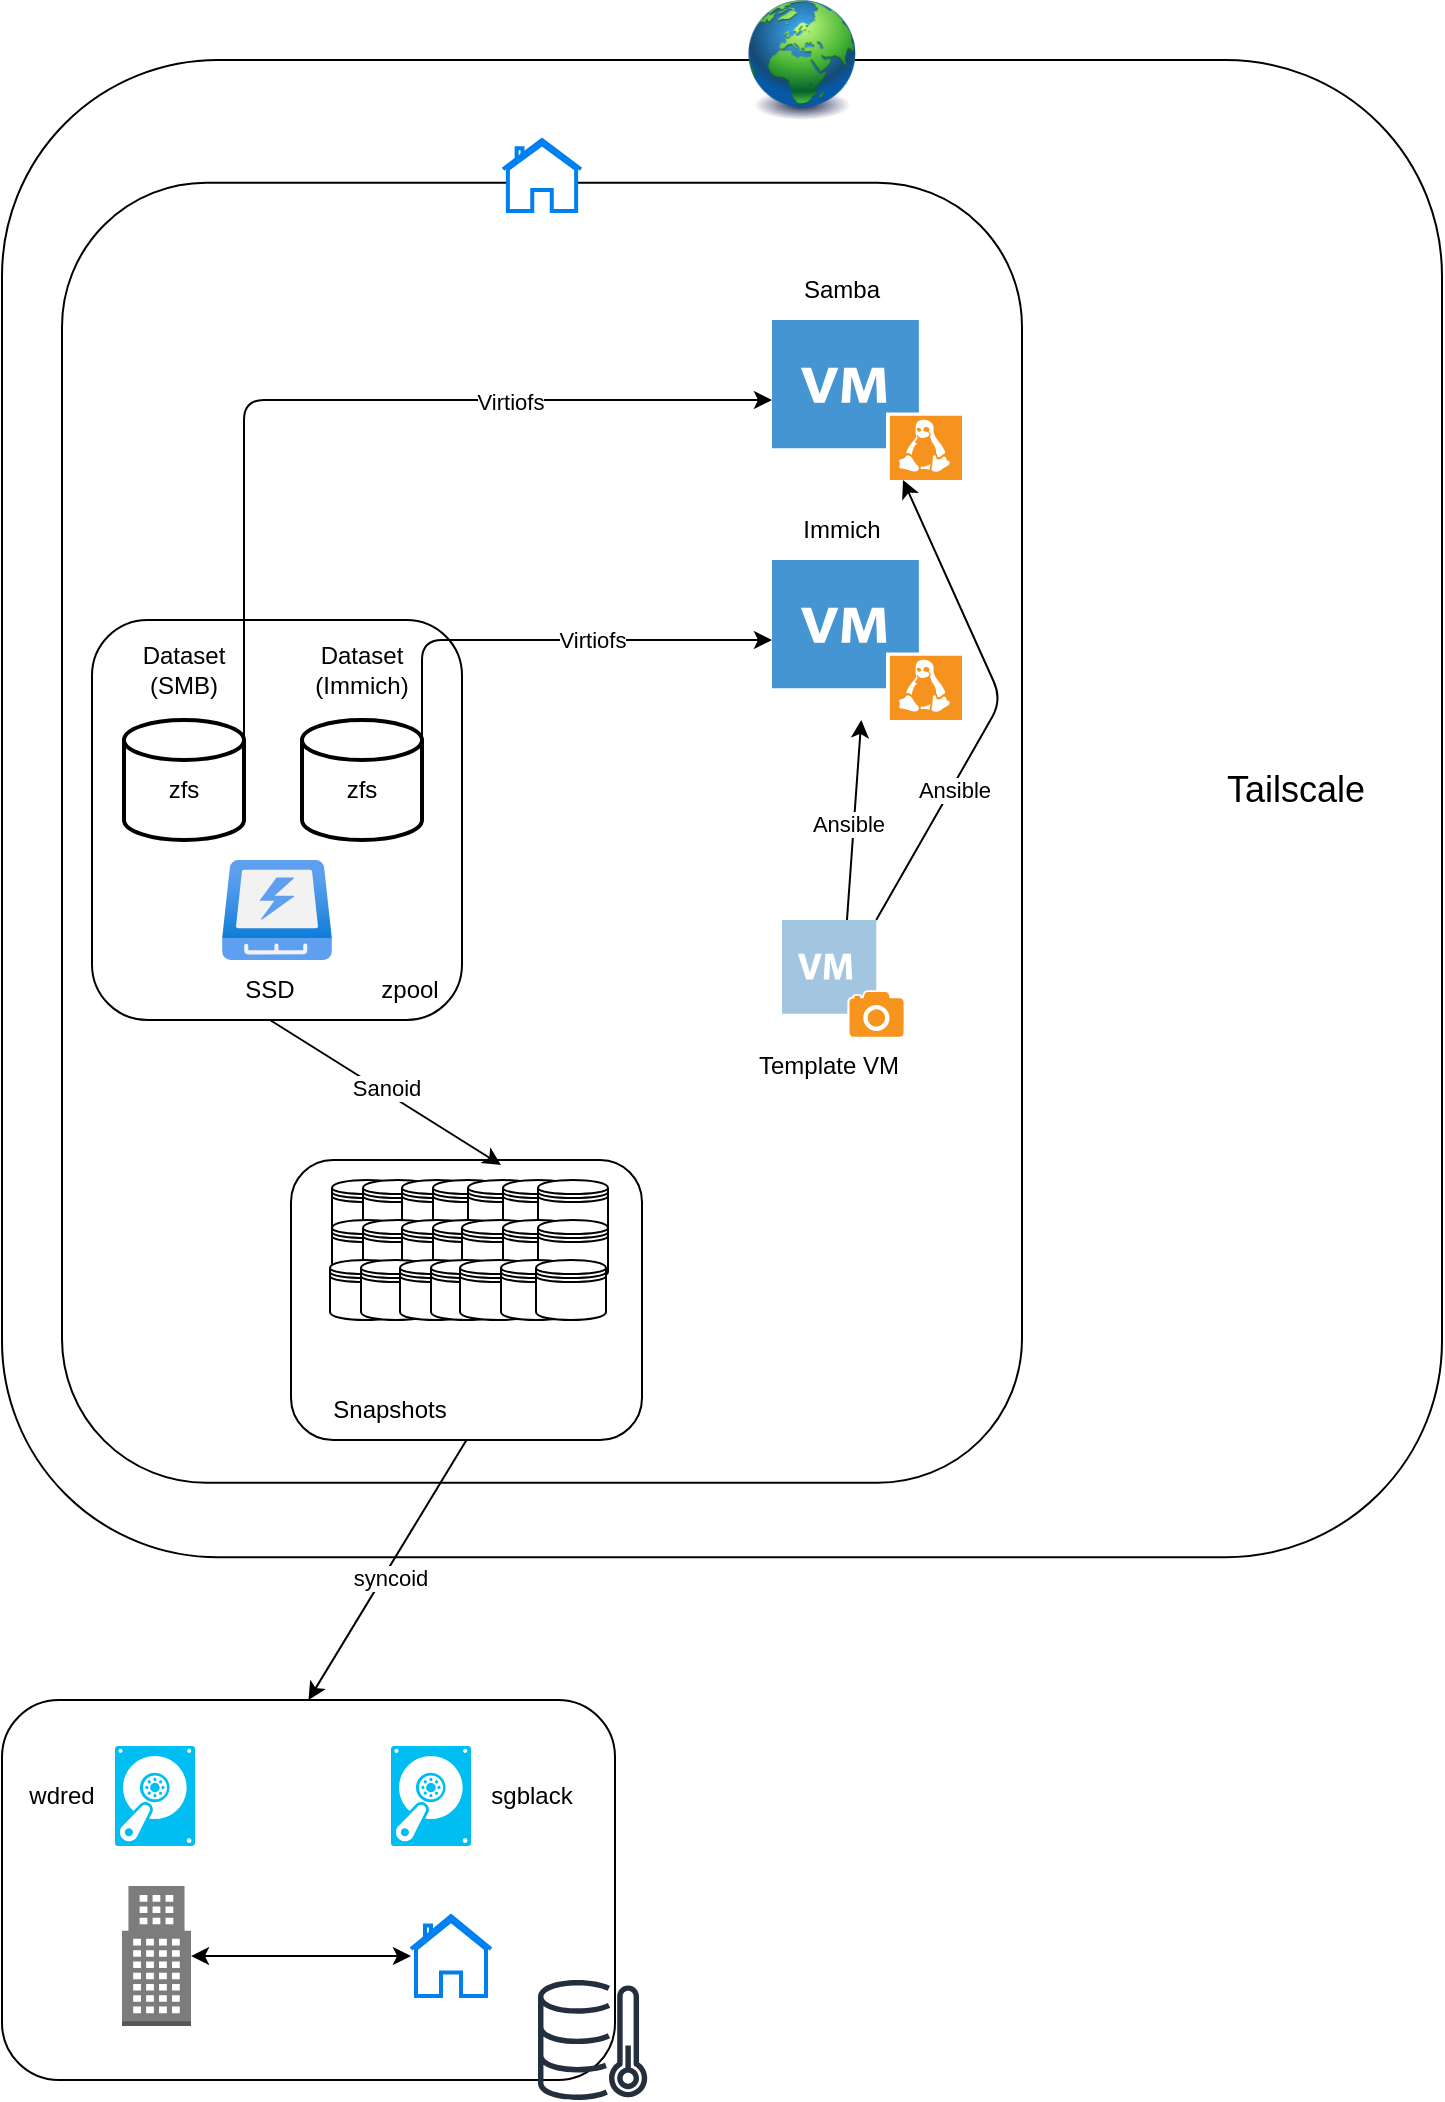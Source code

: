<mxfile>
    <diagram id="UHk2xnjYhgRBFFR_S6qz" name="Page-1">
        <mxGraphModel dx="1163" dy="2137" grid="1" gridSize="10" guides="1" tooltips="1" connect="1" arrows="1" fold="1" page="1" pageScale="1" pageWidth="827" pageHeight="1169" math="0" shadow="0">
            <root>
                <mxCell id="0"/>
                <mxCell id="1" parent="0"/>
                <mxCell id="4" value="" style="rounded=1;whiteSpace=wrap;html=1;fillColor=none;" vertex="1" parent="1">
                    <mxGeometry x="30" y="41.38" width="480" height="650" as="geometry"/>
                </mxCell>
                <mxCell id="77" value="" style="rounded=1;whiteSpace=wrap;html=1;fillColor=none;" vertex="1" parent="1">
                    <mxGeometry y="-20" width="720" height="748.62" as="geometry"/>
                </mxCell>
                <mxCell id="107" style="edgeStyle=none;html=1;exitX=0.5;exitY=1;exitDx=0;exitDy=0;entryX=0.5;entryY=0;entryDx=0;entryDy=0;" edge="1" parent="1" source="73" target="71">
                    <mxGeometry relative="1" as="geometry"/>
                </mxCell>
                <mxCell id="108" value="syncoid" style="edgeLabel;html=1;align=center;verticalAlign=middle;resizable=0;points=[];" vertex="1" connectable="0" parent="107">
                    <mxGeometry x="0.032" y="3" relative="1" as="geometry">
                        <mxPoint as="offset"/>
                    </mxGeometry>
                </mxCell>
                <mxCell id="73" value="" style="rounded=1;whiteSpace=wrap;html=1;fillColor=none;" vertex="1" parent="1">
                    <mxGeometry x="144.5" y="530" width="175.5" height="140" as="geometry"/>
                </mxCell>
                <mxCell id="30" value="" style="rounded=1;whiteSpace=wrap;html=1;fillColor=none;" vertex="1" parent="1">
                    <mxGeometry x="45" y="260" width="185" height="200" as="geometry"/>
                </mxCell>
                <mxCell id="71" value="" style="rounded=1;whiteSpace=wrap;html=1;fillColor=none;" vertex="1" parent="1">
                    <mxGeometry y="800" width="306.5" height="190" as="geometry"/>
                </mxCell>
                <mxCell id="5" value="" style="image;aspect=fixed;html=1;points=[];align=center;fontSize=12;image=img/lib/azure2/general/SSD.svg;" vertex="1" parent="1">
                    <mxGeometry x="110" y="380" width="55" height="50" as="geometry"/>
                </mxCell>
                <mxCell id="8" value="" style="shadow=0;dashed=0;html=1;strokeColor=none;fillColor=#4495D1;labelPosition=center;verticalLabelPosition=bottom;verticalAlign=top;align=center;outlineConnect=0;shape=mxgraph.veeam.vm_linux;" vertex="1" parent="1">
                    <mxGeometry x="385" y="110" width="95" height="80" as="geometry"/>
                </mxCell>
                <mxCell id="9" value="" style="shadow=0;dashed=0;html=1;strokeColor=none;fillColor=#4495D1;labelPosition=center;verticalLabelPosition=bottom;verticalAlign=top;align=center;outlineConnect=0;shape=mxgraph.veeam.vm_linux;" vertex="1" parent="1">
                    <mxGeometry x="385" y="230" width="95" height="80" as="geometry"/>
                </mxCell>
                <mxCell id="29" style="edgeStyle=none;html=1;exitX=1;exitY=0.5;exitDx=0;exitDy=0;exitPerimeter=0;" edge="1" parent="1" source="11" target="8">
                    <mxGeometry relative="1" as="geometry">
                        <Array as="points">
                            <mxPoint x="121" y="150"/>
                        </Array>
                    </mxGeometry>
                </mxCell>
                <mxCell id="68" value="Virtiofs" style="edgeLabel;html=1;align=center;verticalAlign=middle;resizable=0;points=[];" vertex="1" connectable="0" parent="29">
                    <mxGeometry x="0.42" y="-1" relative="1" as="geometry">
                        <mxPoint as="offset"/>
                    </mxGeometry>
                </mxCell>
                <mxCell id="11" value="" style="strokeWidth=2;html=1;shape=mxgraph.flowchart.database;whiteSpace=wrap;" vertex="1" parent="1">
                    <mxGeometry x="61" y="310" width="60" height="60" as="geometry"/>
                </mxCell>
                <mxCell id="25" style="edgeStyle=none;html=1;exitX=1;exitY=0.5;exitDx=0;exitDy=0;exitPerimeter=0;" edge="1" parent="1" source="12" target="9">
                    <mxGeometry relative="1" as="geometry">
                        <Array as="points">
                            <mxPoint x="210" y="270"/>
                        </Array>
                    </mxGeometry>
                </mxCell>
                <mxCell id="67" value="Virtiofs" style="edgeLabel;html=1;align=center;verticalAlign=middle;resizable=0;points=[];" vertex="1" connectable="0" parent="25">
                    <mxGeometry x="0.26" relative="1" as="geometry">
                        <mxPoint as="offset"/>
                    </mxGeometry>
                </mxCell>
                <mxCell id="12" value="" style="strokeWidth=2;html=1;shape=mxgraph.flowchart.database;whiteSpace=wrap;" vertex="1" parent="1">
                    <mxGeometry x="150" y="310" width="60" height="60" as="geometry"/>
                </mxCell>
                <mxCell id="104" style="edgeStyle=none;html=1;exitX=0.5;exitY=1;exitDx=0;exitDy=0;entryX=0;entryY=0.75;entryDx=0;entryDy=0;" edge="1" parent="1" source="13">
                    <mxGeometry relative="1" as="geometry">
                        <mxPoint x="249.5" y="532.5" as="targetPoint"/>
                    </mxGeometry>
                </mxCell>
                <mxCell id="105" value="Sanoid" style="edgeLabel;html=1;align=center;verticalAlign=middle;resizable=0;points=[];" vertex="1" connectable="0" parent="104">
                    <mxGeometry x="-0.009" y="2" relative="1" as="geometry">
                        <mxPoint as="offset"/>
                    </mxGeometry>
                </mxCell>
                <mxCell id="13" value="SSD" style="text;strokeColor=none;align=center;fillColor=none;html=1;verticalAlign=middle;whiteSpace=wrap;rounded=0;" vertex="1" parent="1">
                    <mxGeometry x="104" y="430" width="60" height="30" as="geometry"/>
                </mxCell>
                <mxCell id="14" value="Dataset&lt;div&gt;(SMB)&lt;/div&gt;" style="text;strokeColor=none;align=center;fillColor=none;html=1;verticalAlign=middle;whiteSpace=wrap;rounded=0;" vertex="1" parent="1">
                    <mxGeometry x="61" y="270" width="60" height="30" as="geometry"/>
                </mxCell>
                <mxCell id="15" value="Dataset (Immich)" style="text;strokeColor=none;align=center;fillColor=none;html=1;verticalAlign=middle;whiteSpace=wrap;rounded=0;" vertex="1" parent="1">
                    <mxGeometry x="150" y="270" width="60" height="30" as="geometry"/>
                </mxCell>
                <mxCell id="31" value="Samba" style="text;strokeColor=none;align=center;fillColor=none;html=1;verticalAlign=middle;whiteSpace=wrap;rounded=0;" vertex="1" parent="1">
                    <mxGeometry x="390" y="80" width="60" height="30" as="geometry"/>
                </mxCell>
                <mxCell id="32" value="Immich" style="text;strokeColor=none;align=center;fillColor=none;html=1;verticalAlign=middle;whiteSpace=wrap;rounded=0;" vertex="1" parent="1">
                    <mxGeometry x="390" y="200" width="60" height="30" as="geometry"/>
                </mxCell>
                <mxCell id="34" value="" style="verticalLabelPosition=bottom;html=1;verticalAlign=top;align=center;strokeColor=none;fillColor=#00BEF2;shape=mxgraph.azure.vhd;pointerEvents=1;" vertex="1" parent="1">
                    <mxGeometry x="56.5" y="823.01" width="40" height="50" as="geometry"/>
                </mxCell>
                <mxCell id="35" value="" style="verticalLabelPosition=bottom;html=1;verticalAlign=top;align=center;strokeColor=none;fillColor=#00BEF2;shape=mxgraph.azure.vhd;pointerEvents=1;" vertex="1" parent="1">
                    <mxGeometry x="194.5" y="823.01" width="40" height="50" as="geometry"/>
                </mxCell>
                <mxCell id="36" value="sgblack" style="text;strokeColor=none;align=center;fillColor=none;html=1;verticalAlign=middle;whiteSpace=wrap;rounded=0;" vertex="1" parent="1">
                    <mxGeometry x="234.5" y="833.01" width="60" height="30" as="geometry"/>
                </mxCell>
                <mxCell id="37" value="wdred" style="text;strokeColor=none;align=center;fillColor=none;html=1;verticalAlign=middle;whiteSpace=wrap;rounded=0;" vertex="1" parent="1">
                    <mxGeometry y="833.01" width="60" height="30" as="geometry"/>
                </mxCell>
                <mxCell id="42" value="" style="html=1;verticalLabelPosition=bottom;align=center;labelBackgroundColor=#ffffff;verticalAlign=top;strokeWidth=2;strokeColor=#0080F0;shadow=0;dashed=0;shape=mxgraph.ios7.icons.home;" vertex="1" parent="1">
                    <mxGeometry x="250.5" y="20" width="39" height="35.5" as="geometry"/>
                </mxCell>
                <mxCell id="44" value="zfs" style="text;strokeColor=none;align=center;fillColor=none;html=1;verticalAlign=middle;whiteSpace=wrap;rounded=0;" vertex="1" parent="1">
                    <mxGeometry x="150" y="330" width="60" height="30" as="geometry"/>
                </mxCell>
                <mxCell id="46" value="zfs" style="text;strokeColor=none;align=center;fillColor=none;html=1;verticalAlign=middle;whiteSpace=wrap;rounded=0;" vertex="1" parent="1">
                    <mxGeometry x="61" y="330" width="60" height="30" as="geometry"/>
                </mxCell>
                <mxCell id="47" value="zpool" style="text;strokeColor=none;align=center;fillColor=none;html=1;verticalAlign=middle;whiteSpace=wrap;rounded=0;" vertex="1" parent="1">
                    <mxGeometry x="174" y="430" width="60" height="30" as="geometry"/>
                </mxCell>
                <mxCell id="48" value="" style="outlineConnect=0;dashed=0;verticalLabelPosition=bottom;verticalAlign=top;align=center;html=1;shape=mxgraph.aws3.office_building;fillColor=#7D7C7C;gradientColor=none;" vertex="1" parent="1">
                    <mxGeometry x="60" y="893.01" width="34.5" height="70" as="geometry"/>
                </mxCell>
                <mxCell id="49" value="" style="html=1;verticalLabelPosition=bottom;align=center;labelBackgroundColor=#ffffff;verticalAlign=top;strokeWidth=2;strokeColor=#0080F0;shadow=0;dashed=0;shape=mxgraph.ios7.icons.home;" vertex="1" parent="1">
                    <mxGeometry x="204.5" y="908.01" width="40" height="40" as="geometry"/>
                </mxCell>
                <mxCell id="50" style="edgeStyle=none;html=1;entryX=1;entryY=0.5;entryDx=0;entryDy=0;entryPerimeter=0;startArrow=classic;startFill=1;" edge="1" parent="1" source="49" target="48">
                    <mxGeometry relative="1" as="geometry"/>
                </mxCell>
                <mxCell id="52" value="" style="image;html=1;image=img/lib/clip_art/general/Earth_globe_128x128.png" vertex="1" parent="1">
                    <mxGeometry x="363" y="-50" width="74" height="60" as="geometry"/>
                </mxCell>
                <mxCell id="54" value="Template VM" style="text;strokeColor=none;align=center;fillColor=none;html=1;verticalAlign=middle;whiteSpace=wrap;rounded=0;" vertex="1" parent="1">
                    <mxGeometry x="376" y="468.4" width="75" height="30" as="geometry"/>
                </mxCell>
                <mxCell id="61" style="edgeStyle=none;html=1;" edge="1" parent="1" source="60" target="9">
                    <mxGeometry relative="1" as="geometry"/>
                </mxCell>
                <mxCell id="66" value="Ansible" style="edgeLabel;html=1;align=center;verticalAlign=middle;resizable=0;points=[];" vertex="1" connectable="0" parent="61">
                    <mxGeometry x="-0.04" y="3" relative="1" as="geometry">
                        <mxPoint as="offset"/>
                    </mxGeometry>
                </mxCell>
                <mxCell id="62" style="edgeStyle=none;html=1;" edge="1" parent="1" source="60" target="8">
                    <mxGeometry relative="1" as="geometry">
                        <Array as="points">
                            <mxPoint x="500" y="300"/>
                        </Array>
                    </mxGeometry>
                </mxCell>
                <mxCell id="65" value="Ansible" style="edgeLabel;html=1;align=center;verticalAlign=middle;resizable=0;points=[];" vertex="1" connectable="0" parent="62">
                    <mxGeometry x="-0.389" y="-1" relative="1" as="geometry">
                        <mxPoint as="offset"/>
                    </mxGeometry>
                </mxCell>
                <mxCell id="60" value="" style="shadow=0;dashed=0;html=1;strokeColor=none;fillColor=#A2C6E0;labelPosition=center;verticalLabelPosition=bottom;verticalAlign=top;align=center;outlineConnect=0;shape=mxgraph.veeam.vm_snapshot;" vertex="1" parent="1">
                    <mxGeometry x="390" y="410" width="60.8" height="58.4" as="geometry"/>
                </mxCell>
                <mxCell id="78" value="&lt;font style=&quot;font-size: 18px;&quot;&gt;Tailscale&lt;/font&gt;" style="text;strokeColor=none;align=center;fillColor=none;html=1;verticalAlign=middle;whiteSpace=wrap;rounded=0;" vertex="1" parent="1">
                    <mxGeometry x="617" y="330" width="60" height="30" as="geometry"/>
                </mxCell>
                <mxCell id="79" value="" style="shape=image;imageAspect=0;aspect=fixed;verticalLabelPosition=bottom;verticalAlign=top;image=https://external-content.duckduckgo.com/iu/?u=https%3A%2F%2Fitc-lucke.com%2Fwp-content%2Fuploads%2F2021%2F12%2Flogo-proxmox.png&amp;f=1&amp;nofb=1&amp;ipt=93ad9d6f0ccaa8416dc44ec4318a40243a84ed5caeb8d114845d7f6f5a462ae8;" vertex="1" parent="1">
                    <mxGeometry x="30" y="55.5" width="119.88" height="80" as="geometry"/>
                </mxCell>
                <mxCell id="80" value="" style="shape=datastore;whiteSpace=wrap;html=1;" vertex="1" parent="1">
                    <mxGeometry x="165" y="540" width="35" height="30" as="geometry"/>
                </mxCell>
                <mxCell id="82" value="" style="shape=datastore;whiteSpace=wrap;html=1;" vertex="1" parent="1">
                    <mxGeometry x="180.5" y="540" width="35" height="30" as="geometry"/>
                </mxCell>
                <mxCell id="83" value="" style="shape=datastore;whiteSpace=wrap;html=1;" vertex="1" parent="1">
                    <mxGeometry x="200" y="540" width="35" height="30" as="geometry"/>
                </mxCell>
                <mxCell id="84" value="" style="shape=datastore;whiteSpace=wrap;html=1;" vertex="1" parent="1">
                    <mxGeometry x="215.5" y="540" width="35" height="30" as="geometry"/>
                </mxCell>
                <mxCell id="85" value="" style="shape=datastore;whiteSpace=wrap;html=1;" vertex="1" parent="1">
                    <mxGeometry x="233" y="540" width="35" height="30" as="geometry"/>
                </mxCell>
                <mxCell id="86" value="" style="shape=datastore;whiteSpace=wrap;html=1;" vertex="1" parent="1">
                    <mxGeometry x="250.5" y="540" width="35" height="30" as="geometry"/>
                </mxCell>
                <mxCell id="87" value="" style="shape=datastore;whiteSpace=wrap;html=1;" vertex="1" parent="1">
                    <mxGeometry x="268" y="540" width="35" height="30" as="geometry"/>
                </mxCell>
                <mxCell id="88" value="" style="shape=datastore;whiteSpace=wrap;html=1;" vertex="1" parent="1">
                    <mxGeometry x="165" y="560" width="35" height="30" as="geometry"/>
                </mxCell>
                <mxCell id="89" value="" style="shape=datastore;whiteSpace=wrap;html=1;" vertex="1" parent="1">
                    <mxGeometry x="180.5" y="560" width="35" height="30" as="geometry"/>
                </mxCell>
                <mxCell id="90" value="" style="shape=datastore;whiteSpace=wrap;html=1;" vertex="1" parent="1">
                    <mxGeometry x="200" y="560" width="35" height="30" as="geometry"/>
                </mxCell>
                <mxCell id="91" value="" style="shape=datastore;whiteSpace=wrap;html=1;" vertex="1" parent="1">
                    <mxGeometry x="215.5" y="560" width="35" height="30" as="geometry"/>
                </mxCell>
                <mxCell id="92" value="" style="shape=datastore;whiteSpace=wrap;html=1;" vertex="1" parent="1">
                    <mxGeometry x="230" y="560" width="38" height="30" as="geometry"/>
                </mxCell>
                <mxCell id="93" value="" style="shape=datastore;whiteSpace=wrap;html=1;" vertex="1" parent="1">
                    <mxGeometry x="250.5" y="560" width="35" height="30" as="geometry"/>
                </mxCell>
                <mxCell id="94" value="" style="shape=datastore;whiteSpace=wrap;html=1;" vertex="1" parent="1">
                    <mxGeometry x="268" y="560" width="35" height="30" as="geometry"/>
                </mxCell>
                <mxCell id="95" value="" style="shape=datastore;whiteSpace=wrap;html=1;" vertex="1" parent="1">
                    <mxGeometry x="164" y="580" width="35" height="30" as="geometry"/>
                </mxCell>
                <mxCell id="96" value="" style="shape=datastore;whiteSpace=wrap;html=1;" vertex="1" parent="1">
                    <mxGeometry x="179.5" y="580" width="35" height="30" as="geometry"/>
                </mxCell>
                <mxCell id="97" value="" style="shape=datastore;whiteSpace=wrap;html=1;" vertex="1" parent="1">
                    <mxGeometry x="199" y="580" width="35" height="30" as="geometry"/>
                </mxCell>
                <mxCell id="98" value="" style="shape=datastore;whiteSpace=wrap;html=1;" vertex="1" parent="1">
                    <mxGeometry x="214.5" y="580" width="35" height="30" as="geometry"/>
                </mxCell>
                <mxCell id="99" value="" style="shape=datastore;whiteSpace=wrap;html=1;" vertex="1" parent="1">
                    <mxGeometry x="229" y="580" width="38" height="30" as="geometry"/>
                </mxCell>
                <mxCell id="100" value="" style="shape=datastore;whiteSpace=wrap;html=1;" vertex="1" parent="1">
                    <mxGeometry x="249.5" y="580" width="35" height="30" as="geometry"/>
                </mxCell>
                <mxCell id="101" value="" style="shape=datastore;whiteSpace=wrap;html=1;" vertex="1" parent="1">
                    <mxGeometry x="267" y="580" width="35" height="30" as="geometry"/>
                </mxCell>
                <mxCell id="106" value="Snapshots" style="text;strokeColor=none;align=center;fillColor=none;html=1;verticalAlign=middle;whiteSpace=wrap;rounded=0;" vertex="1" parent="1">
                    <mxGeometry x="164" y="640" width="60" height="30" as="geometry"/>
                </mxCell>
                <mxCell id="109" value="" style="sketch=0;outlineConnect=0;fontColor=#232F3E;gradientColor=none;fillColor=#232F3D;strokeColor=none;dashed=0;verticalLabelPosition=bottom;verticalAlign=top;align=center;html=1;fontSize=12;fontStyle=0;aspect=fixed;pointerEvents=1;shape=mxgraph.aws4.cold_storage;" vertex="1" parent="1">
                    <mxGeometry x="268" y="940" width="54.62" height="60" as="geometry"/>
                </mxCell>
            </root>
        </mxGraphModel>
    </diagram>
</mxfile>